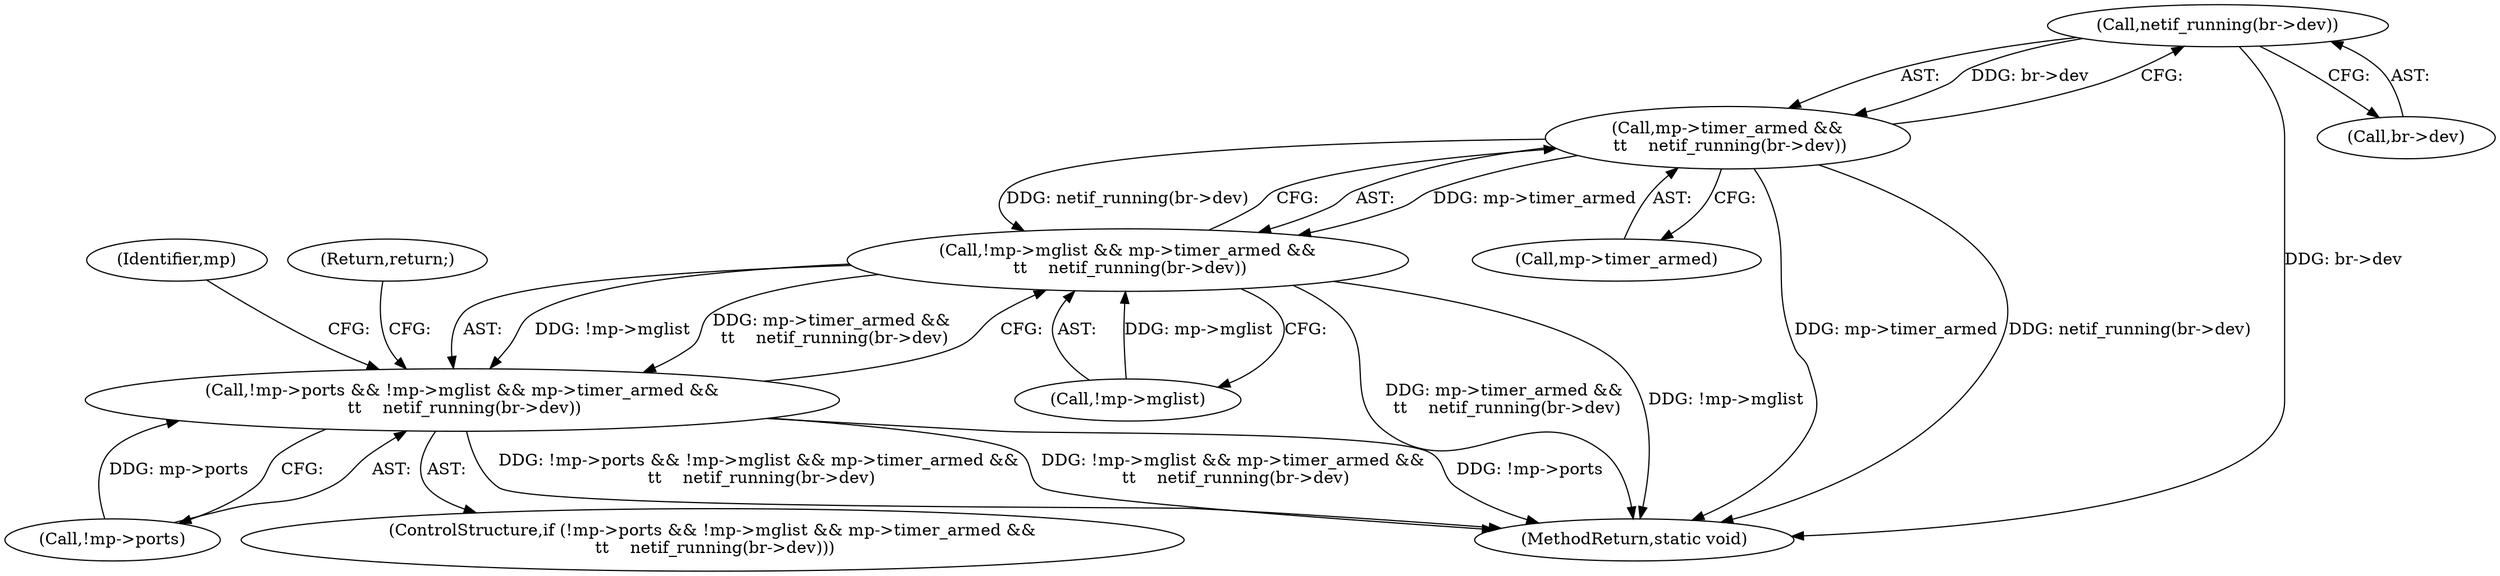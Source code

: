 digraph "0_linux_c7e8e8a8f7a70b343ca1e0f90a31e35ab2d16de1_0@pointer" {
"1000192" [label="(Call,netif_running(br->dev))"];
"1000188" [label="(Call,mp->timer_armed &&\n \t\t    netif_running(br->dev))"];
"1000183" [label="(Call,!mp->mglist && mp->timer_armed &&\n \t\t    netif_running(br->dev))"];
"1000178" [label="(Call,!mp->ports && !mp->mglist && mp->timer_armed &&\n \t\t    netif_running(br->dev))"];
"1000183" [label="(Call,!mp->mglist && mp->timer_armed &&\n \t\t    netif_running(br->dev))"];
"1000179" [label="(Call,!mp->ports)"];
"1000178" [label="(Call,!mp->ports && !mp->mglist && mp->timer_armed &&\n \t\t    netif_running(br->dev))"];
"1000205" [label="(MethodReturn,static void)"];
"1000188" [label="(Call,mp->timer_armed &&\n \t\t    netif_running(br->dev))"];
"1000192" [label="(Call,netif_running(br->dev))"];
"1000189" [label="(Call,mp->timer_armed)"];
"1000184" [label="(Call,!mp->mglist)"];
"1000199" [label="(Identifier,mp)"];
"1000193" [label="(Call,br->dev)"];
"1000202" [label="(Return,return;)"];
"1000177" [label="(ControlStructure,if (!mp->ports && !mp->mglist && mp->timer_armed &&\n \t\t    netif_running(br->dev)))"];
"1000192" -> "1000188"  [label="AST: "];
"1000192" -> "1000193"  [label="CFG: "];
"1000193" -> "1000192"  [label="AST: "];
"1000188" -> "1000192"  [label="CFG: "];
"1000192" -> "1000205"  [label="DDG: br->dev"];
"1000192" -> "1000188"  [label="DDG: br->dev"];
"1000188" -> "1000183"  [label="AST: "];
"1000188" -> "1000189"  [label="CFG: "];
"1000189" -> "1000188"  [label="AST: "];
"1000183" -> "1000188"  [label="CFG: "];
"1000188" -> "1000205"  [label="DDG: mp->timer_armed"];
"1000188" -> "1000205"  [label="DDG: netif_running(br->dev)"];
"1000188" -> "1000183"  [label="DDG: mp->timer_armed"];
"1000188" -> "1000183"  [label="DDG: netif_running(br->dev)"];
"1000183" -> "1000178"  [label="AST: "];
"1000183" -> "1000184"  [label="CFG: "];
"1000184" -> "1000183"  [label="AST: "];
"1000178" -> "1000183"  [label="CFG: "];
"1000183" -> "1000205"  [label="DDG: mp->timer_armed &&\n \t\t    netif_running(br->dev)"];
"1000183" -> "1000205"  [label="DDG: !mp->mglist"];
"1000183" -> "1000178"  [label="DDG: !mp->mglist"];
"1000183" -> "1000178"  [label="DDG: mp->timer_armed &&\n \t\t    netif_running(br->dev)"];
"1000184" -> "1000183"  [label="DDG: mp->mglist"];
"1000178" -> "1000177"  [label="AST: "];
"1000178" -> "1000179"  [label="CFG: "];
"1000179" -> "1000178"  [label="AST: "];
"1000199" -> "1000178"  [label="CFG: "];
"1000202" -> "1000178"  [label="CFG: "];
"1000178" -> "1000205"  [label="DDG: !mp->ports"];
"1000178" -> "1000205"  [label="DDG: !mp->ports && !mp->mglist && mp->timer_armed &&\n \t\t    netif_running(br->dev)"];
"1000178" -> "1000205"  [label="DDG: !mp->mglist && mp->timer_armed &&\n \t\t    netif_running(br->dev)"];
"1000179" -> "1000178"  [label="DDG: mp->ports"];
}
